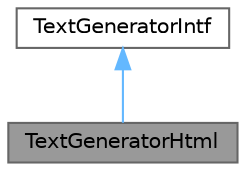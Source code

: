 digraph "TextGeneratorHtml"
{
 // INTERACTIVE_SVG=YES
 // LATEX_PDF_SIZE
  bgcolor="transparent";
  edge [fontname=Helvetica,fontsize=10,labelfontname=Helvetica,labelfontsize=10];
  node [fontname=Helvetica,fontsize=10,shape=box,height=0.2,width=0.4];
  Node1 [label="TextGeneratorHtml",height=0.2,width=0.4,color="gray40", fillcolor="grey60", style="filled", fontcolor="black",tooltip=" "];
  Node2 -> Node1 [dir="back",color="steelblue1",style="solid"];
  Node2 [label="TextGeneratorIntf",height=0.2,width=0.4,color="gray40", fillcolor="white", style="filled",URL="$d0/dcf/class_text_generator_intf.html",tooltip="Abstract interface for a hyperlinked text fragment."];
}
